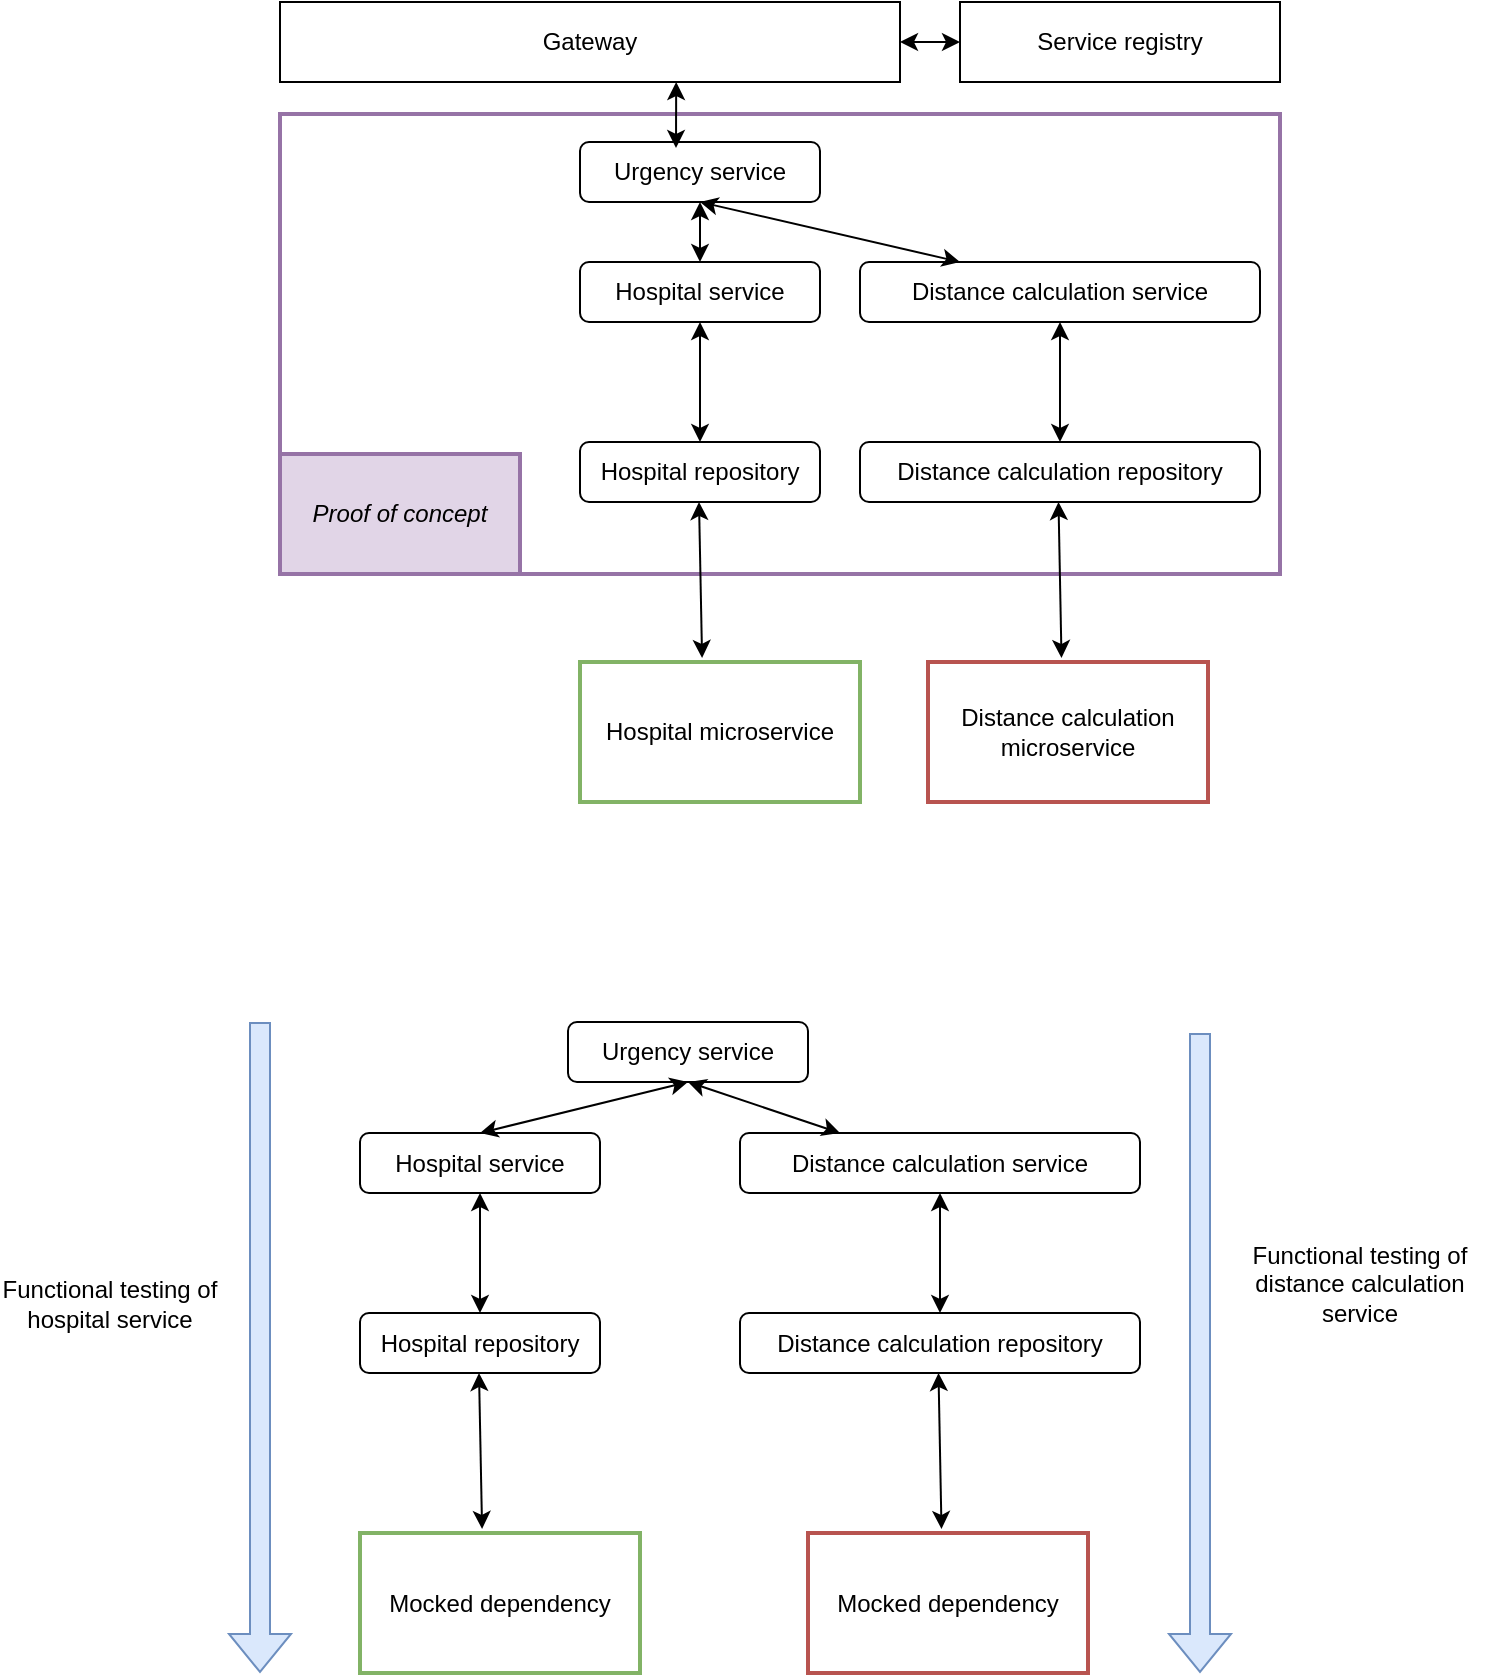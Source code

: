 <mxfile version="21.3.2" type="github">
  <diagram name="Page-1" id="SlkHMPfUKlPncJVQEZnL">
    <mxGraphModel dx="1434" dy="683" grid="1" gridSize="10" guides="1" tooltips="1" connect="1" arrows="1" fold="1" page="1" pageScale="1" pageWidth="827" pageHeight="1169" math="0" shadow="0">
      <root>
        <mxCell id="0" />
        <mxCell id="1" parent="0" />
        <mxCell id="N1Jp6rEIVmJ09G3_bsZp-4" value="" style="group" vertex="1" connectable="0" parent="1">
          <mxGeometry x="140" y="40" width="500" height="400" as="geometry" />
        </mxCell>
        <mxCell id="6nHxhkiDgHESShk4F_iz-5" value="" style="rounded=0;whiteSpace=wrap;html=1;fillColor=none;strokeColor=#9673a6;strokeWidth=2;" parent="N1Jp6rEIVmJ09G3_bsZp-4" vertex="1">
          <mxGeometry y="56" width="500" height="230" as="geometry" />
        </mxCell>
        <mxCell id="6nHxhkiDgHESShk4F_iz-1" value="Urgency service" style="rounded=1;whiteSpace=wrap;html=1;" parent="N1Jp6rEIVmJ09G3_bsZp-4" vertex="1">
          <mxGeometry x="150" y="70" width="120" height="30" as="geometry" />
        </mxCell>
        <mxCell id="6nHxhkiDgHESShk4F_iz-2" value="Hospital service" style="rounded=1;whiteSpace=wrap;html=1;" parent="N1Jp6rEIVmJ09G3_bsZp-4" vertex="1">
          <mxGeometry x="150" y="130" width="120" height="30" as="geometry" />
        </mxCell>
        <mxCell id="6nHxhkiDgHESShk4F_iz-3" value="Distance calculation service" style="rounded=1;whiteSpace=wrap;html=1;" parent="N1Jp6rEIVmJ09G3_bsZp-4" vertex="1">
          <mxGeometry x="290" y="130" width="200" height="30" as="geometry" />
        </mxCell>
        <mxCell id="6nHxhkiDgHESShk4F_iz-4" value="Gateway" style="rounded=0;whiteSpace=wrap;html=1;" parent="N1Jp6rEIVmJ09G3_bsZp-4" vertex="1">
          <mxGeometry width="310" height="40" as="geometry" />
        </mxCell>
        <mxCell id="6nHxhkiDgHESShk4F_iz-6" value="Distance calculation repository" style="rounded=1;whiteSpace=wrap;html=1;" parent="N1Jp6rEIVmJ09G3_bsZp-4" vertex="1">
          <mxGeometry x="290" y="220" width="200" height="30" as="geometry" />
        </mxCell>
        <mxCell id="6nHxhkiDgHESShk4F_iz-7" value="Hospital repository" style="rounded=1;whiteSpace=wrap;html=1;" parent="N1Jp6rEIVmJ09G3_bsZp-4" vertex="1">
          <mxGeometry x="150" y="220" width="120" height="30" as="geometry" />
        </mxCell>
        <mxCell id="6nHxhkiDgHESShk4F_iz-10" value="" style="endArrow=classic;startArrow=classic;html=1;rounded=0;entryX=0.5;entryY=0;entryDx=0;entryDy=0;exitX=0.5;exitY=1;exitDx=0;exitDy=0;" parent="N1Jp6rEIVmJ09G3_bsZp-4" source="6nHxhkiDgHESShk4F_iz-2" target="6nHxhkiDgHESShk4F_iz-7" edge="1">
          <mxGeometry width="50" height="50" relative="1" as="geometry">
            <mxPoint x="300" y="340" as="sourcePoint" />
            <mxPoint x="350" y="290" as="targetPoint" />
          </mxGeometry>
        </mxCell>
        <mxCell id="6nHxhkiDgHESShk4F_iz-11" value="" style="endArrow=classic;startArrow=classic;html=1;rounded=0;entryX=0.5;entryY=0;entryDx=0;entryDy=0;" parent="N1Jp6rEIVmJ09G3_bsZp-4" target="6nHxhkiDgHESShk4F_iz-6" edge="1">
          <mxGeometry width="50" height="50" relative="1" as="geometry">
            <mxPoint x="390" y="160" as="sourcePoint" />
            <mxPoint x="389.5" y="220" as="targetPoint" />
          </mxGeometry>
        </mxCell>
        <mxCell id="6nHxhkiDgHESShk4F_iz-12" value="&lt;i&gt;Proof of concept&lt;/i&gt;" style="rounded=0;whiteSpace=wrap;html=1;fillColor=#e1d5e7;strokeColor=#9673a6;strokeWidth=2;" parent="N1Jp6rEIVmJ09G3_bsZp-4" vertex="1">
          <mxGeometry y="226" width="120" height="60" as="geometry" />
        </mxCell>
        <mxCell id="6nHxhkiDgHESShk4F_iz-13" value="&lt;div&gt;Service registry&lt;/div&gt;" style="rounded=0;whiteSpace=wrap;html=1;" parent="N1Jp6rEIVmJ09G3_bsZp-4" vertex="1">
          <mxGeometry x="340" width="160" height="40" as="geometry" />
        </mxCell>
        <mxCell id="6nHxhkiDgHESShk4F_iz-14" value="" style="endArrow=classic;startArrow=classic;html=1;rounded=0;entryX=0;entryY=0.5;entryDx=0;entryDy=0;exitX=1;exitY=0.5;exitDx=0;exitDy=0;" parent="N1Jp6rEIVmJ09G3_bsZp-4" source="6nHxhkiDgHESShk4F_iz-4" target="6nHxhkiDgHESShk4F_iz-13" edge="1">
          <mxGeometry width="50" height="50" relative="1" as="geometry">
            <mxPoint x="300" y="310" as="sourcePoint" />
            <mxPoint x="350" y="260" as="targetPoint" />
          </mxGeometry>
        </mxCell>
        <mxCell id="6nHxhkiDgHESShk4F_iz-15" value="Hospital microservice" style="rounded=0;whiteSpace=wrap;html=1;fillColor=none;strokeColor=#82b366;strokeWidth=2;" parent="N1Jp6rEIVmJ09G3_bsZp-4" vertex="1">
          <mxGeometry x="150" y="330" width="140" height="70" as="geometry" />
        </mxCell>
        <mxCell id="6nHxhkiDgHESShk4F_iz-16" value="Distance calculation microservice" style="rounded=0;whiteSpace=wrap;html=1;fillColor=none;strokeColor=#b85450;strokeWidth=2;" parent="N1Jp6rEIVmJ09G3_bsZp-4" vertex="1">
          <mxGeometry x="324" y="330" width="140" height="70" as="geometry" />
        </mxCell>
        <mxCell id="6nHxhkiDgHESShk4F_iz-20" value="" style="endArrow=classic;startArrow=classic;html=1;rounded=0;entryX=0.436;entryY=-0.029;entryDx=0;entryDy=0;exitX=0.5;exitY=1;exitDx=0;exitDy=0;entryPerimeter=0;" parent="N1Jp6rEIVmJ09G3_bsZp-4" target="6nHxhkiDgHESShk4F_iz-15" edge="1">
          <mxGeometry width="50" height="50" relative="1" as="geometry">
            <mxPoint x="209.5" y="250" as="sourcePoint" />
            <mxPoint x="209.5" y="310" as="targetPoint" />
          </mxGeometry>
        </mxCell>
        <mxCell id="6nHxhkiDgHESShk4F_iz-21" value="" style="endArrow=classic;startArrow=classic;html=1;rounded=0;entryX=0.436;entryY=-0.029;entryDx=0;entryDy=0;exitX=0.5;exitY=1;exitDx=0;exitDy=0;entryPerimeter=0;" parent="N1Jp6rEIVmJ09G3_bsZp-4" edge="1">
          <mxGeometry width="50" height="50" relative="1" as="geometry">
            <mxPoint x="389.25" y="250" as="sourcePoint" />
            <mxPoint x="390.75" y="328" as="targetPoint" />
          </mxGeometry>
        </mxCell>
        <mxCell id="N1Jp6rEIVmJ09G3_bsZp-1" value="" style="endArrow=classic;startArrow=classic;html=1;rounded=0;" edge="1" parent="N1Jp6rEIVmJ09G3_bsZp-4">
          <mxGeometry width="50" height="50" relative="1" as="geometry">
            <mxPoint x="210" y="100" as="sourcePoint" />
            <mxPoint x="210" y="130" as="targetPoint" />
          </mxGeometry>
        </mxCell>
        <mxCell id="N1Jp6rEIVmJ09G3_bsZp-2" value="" style="endArrow=classic;startArrow=classic;html=1;rounded=0;entryX=0.4;entryY=0.1;entryDx=0;entryDy=0;exitX=0.639;exitY=1;exitDx=0;exitDy=0;exitPerimeter=0;entryPerimeter=0;" edge="1" parent="N1Jp6rEIVmJ09G3_bsZp-4" source="6nHxhkiDgHESShk4F_iz-4" target="6nHxhkiDgHESShk4F_iz-1">
          <mxGeometry width="50" height="50" relative="1" as="geometry">
            <mxPoint x="230" y="180" as="sourcePoint" />
            <mxPoint x="230" y="240" as="targetPoint" />
          </mxGeometry>
        </mxCell>
        <mxCell id="N1Jp6rEIVmJ09G3_bsZp-3" value="" style="endArrow=classic;startArrow=classic;html=1;rounded=0;entryX=0.25;entryY=0;entryDx=0;entryDy=0;exitX=0.5;exitY=1;exitDx=0;exitDy=0;" edge="1" parent="N1Jp6rEIVmJ09G3_bsZp-4" source="6nHxhkiDgHESShk4F_iz-1" target="6nHxhkiDgHESShk4F_iz-3">
          <mxGeometry width="50" height="50" relative="1" as="geometry">
            <mxPoint x="220" y="110" as="sourcePoint" />
            <mxPoint x="220" y="140" as="targetPoint" />
          </mxGeometry>
        </mxCell>
        <mxCell id="N1Jp6rEIVmJ09G3_bsZp-7" value="Urgency service" style="rounded=1;whiteSpace=wrap;html=1;container=0;" vertex="1" parent="1">
          <mxGeometry x="284" y="550" width="120" height="30" as="geometry" />
        </mxCell>
        <mxCell id="N1Jp6rEIVmJ09G3_bsZp-8" value="Hospital service" style="rounded=1;whiteSpace=wrap;html=1;container=0;" vertex="1" parent="1">
          <mxGeometry x="180" y="605.5" width="120" height="30" as="geometry" />
        </mxCell>
        <mxCell id="N1Jp6rEIVmJ09G3_bsZp-9" value="Distance calculation service" style="rounded=1;whiteSpace=wrap;html=1;container=0;" vertex="1" parent="1">
          <mxGeometry x="370" y="605.5" width="200" height="30" as="geometry" />
        </mxCell>
        <mxCell id="N1Jp6rEIVmJ09G3_bsZp-11" value="Distance calculation repository" style="rounded=1;whiteSpace=wrap;html=1;container=0;" vertex="1" parent="1">
          <mxGeometry x="370" y="695.5" width="200" height="30" as="geometry" />
        </mxCell>
        <mxCell id="N1Jp6rEIVmJ09G3_bsZp-12" value="Hospital repository" style="rounded=1;whiteSpace=wrap;html=1;container=0;" vertex="1" parent="1">
          <mxGeometry x="180" y="695.5" width="120" height="30" as="geometry" />
        </mxCell>
        <mxCell id="N1Jp6rEIVmJ09G3_bsZp-13" value="" style="endArrow=classic;startArrow=classic;html=1;rounded=0;entryX=0.5;entryY=0;entryDx=0;entryDy=0;exitX=0.5;exitY=1;exitDx=0;exitDy=0;" edge="1" parent="1" source="N1Jp6rEIVmJ09G3_bsZp-8" target="N1Jp6rEIVmJ09G3_bsZp-12">
          <mxGeometry width="50" height="50" relative="1" as="geometry">
            <mxPoint x="330" y="815.5" as="sourcePoint" />
            <mxPoint x="380" y="765.5" as="targetPoint" />
          </mxGeometry>
        </mxCell>
        <mxCell id="N1Jp6rEIVmJ09G3_bsZp-14" value="" style="endArrow=classic;startArrow=classic;html=1;rounded=0;entryX=0.5;entryY=0;entryDx=0;entryDy=0;" edge="1" parent="1" target="N1Jp6rEIVmJ09G3_bsZp-11">
          <mxGeometry width="50" height="50" relative="1" as="geometry">
            <mxPoint x="470" y="635.5" as="sourcePoint" />
            <mxPoint x="469.5" y="695.5" as="targetPoint" />
          </mxGeometry>
        </mxCell>
        <mxCell id="N1Jp6rEIVmJ09G3_bsZp-18" value="Mocked dependency" style="rounded=0;whiteSpace=wrap;html=1;fillColor=none;strokeColor=#82b366;strokeWidth=2;container=0;" vertex="1" parent="1">
          <mxGeometry x="180" y="805.5" width="140" height="70" as="geometry" />
        </mxCell>
        <mxCell id="N1Jp6rEIVmJ09G3_bsZp-19" value="Mocked dependency" style="rounded=0;whiteSpace=wrap;html=1;fillColor=none;strokeColor=#b85450;strokeWidth=2;container=0;" vertex="1" parent="1">
          <mxGeometry x="404" y="805.5" width="140" height="70" as="geometry" />
        </mxCell>
        <mxCell id="N1Jp6rEIVmJ09G3_bsZp-20" value="" style="endArrow=classic;startArrow=classic;html=1;rounded=0;entryX=0.436;entryY=-0.029;entryDx=0;entryDy=0;exitX=0.5;exitY=1;exitDx=0;exitDy=0;entryPerimeter=0;" edge="1" parent="1" target="N1Jp6rEIVmJ09G3_bsZp-18">
          <mxGeometry width="50" height="50" relative="1" as="geometry">
            <mxPoint x="239.5" y="725.5" as="sourcePoint" />
            <mxPoint x="239.5" y="785.5" as="targetPoint" />
          </mxGeometry>
        </mxCell>
        <mxCell id="N1Jp6rEIVmJ09G3_bsZp-21" value="" style="endArrow=classic;startArrow=classic;html=1;rounded=0;entryX=0.436;entryY=-0.029;entryDx=0;entryDy=0;exitX=0.5;exitY=1;exitDx=0;exitDy=0;entryPerimeter=0;" edge="1" parent="1">
          <mxGeometry width="50" height="50" relative="1" as="geometry">
            <mxPoint x="469.25" y="725.5" as="sourcePoint" />
            <mxPoint x="470.75" y="803.5" as="targetPoint" />
          </mxGeometry>
        </mxCell>
        <mxCell id="N1Jp6rEIVmJ09G3_bsZp-22" value="" style="endArrow=classic;startArrow=classic;html=1;rounded=0;exitX=0.5;exitY=1;exitDx=0;exitDy=0;" edge="1" parent="1" source="N1Jp6rEIVmJ09G3_bsZp-7">
          <mxGeometry width="50" height="50" relative="1" as="geometry">
            <mxPoint x="240" y="575.5" as="sourcePoint" />
            <mxPoint x="240" y="605.5" as="targetPoint" />
          </mxGeometry>
        </mxCell>
        <mxCell id="N1Jp6rEIVmJ09G3_bsZp-24" value="" style="endArrow=classic;startArrow=classic;html=1;rounded=0;entryX=0.25;entryY=0;entryDx=0;entryDy=0;exitX=0.5;exitY=1;exitDx=0;exitDy=0;" edge="1" parent="1" source="N1Jp6rEIVmJ09G3_bsZp-7" target="N1Jp6rEIVmJ09G3_bsZp-9">
          <mxGeometry width="50" height="50" relative="1" as="geometry">
            <mxPoint x="250" y="585.5" as="sourcePoint" />
            <mxPoint x="250" y="615.5" as="targetPoint" />
          </mxGeometry>
        </mxCell>
        <mxCell id="N1Jp6rEIVmJ09G3_bsZp-25" value="" style="shape=flexArrow;endArrow=classic;html=1;rounded=0;fillColor=#dae8fc;strokeColor=#6c8ebf;" edge="1" parent="1">
          <mxGeometry width="50" height="50" relative="1" as="geometry">
            <mxPoint x="600" y="555.5" as="sourcePoint" />
            <mxPoint x="600" y="875.5" as="targetPoint" />
          </mxGeometry>
        </mxCell>
        <mxCell id="N1Jp6rEIVmJ09G3_bsZp-26" value="" style="shape=flexArrow;endArrow=classic;html=1;rounded=0;fillColor=#dae8fc;strokeColor=#6c8ebf;" edge="1" parent="1">
          <mxGeometry width="50" height="50" relative="1" as="geometry">
            <mxPoint x="130" y="550" as="sourcePoint" />
            <mxPoint x="130" y="875.5" as="targetPoint" />
          </mxGeometry>
        </mxCell>
        <mxCell id="N1Jp6rEIVmJ09G3_bsZp-27" value="&lt;div&gt;Functional testing of hospital service&lt;/div&gt;" style="text;html=1;strokeColor=none;fillColor=none;align=center;verticalAlign=middle;whiteSpace=wrap;rounded=0;" vertex="1" parent="1">
          <mxGeometry y="665.5" width="110" height="50" as="geometry" />
        </mxCell>
        <mxCell id="N1Jp6rEIVmJ09G3_bsZp-28" value="&lt;div&gt;Functional testing of &lt;br&gt;&lt;/div&gt;&lt;div&gt;distance calculation service&lt;/div&gt;" style="text;html=1;strokeColor=none;fillColor=none;align=center;verticalAlign=middle;whiteSpace=wrap;rounded=0;" vertex="1" parent="1">
          <mxGeometry x="610" y="665.5" width="140" height="30" as="geometry" />
        </mxCell>
      </root>
    </mxGraphModel>
  </diagram>
</mxfile>
